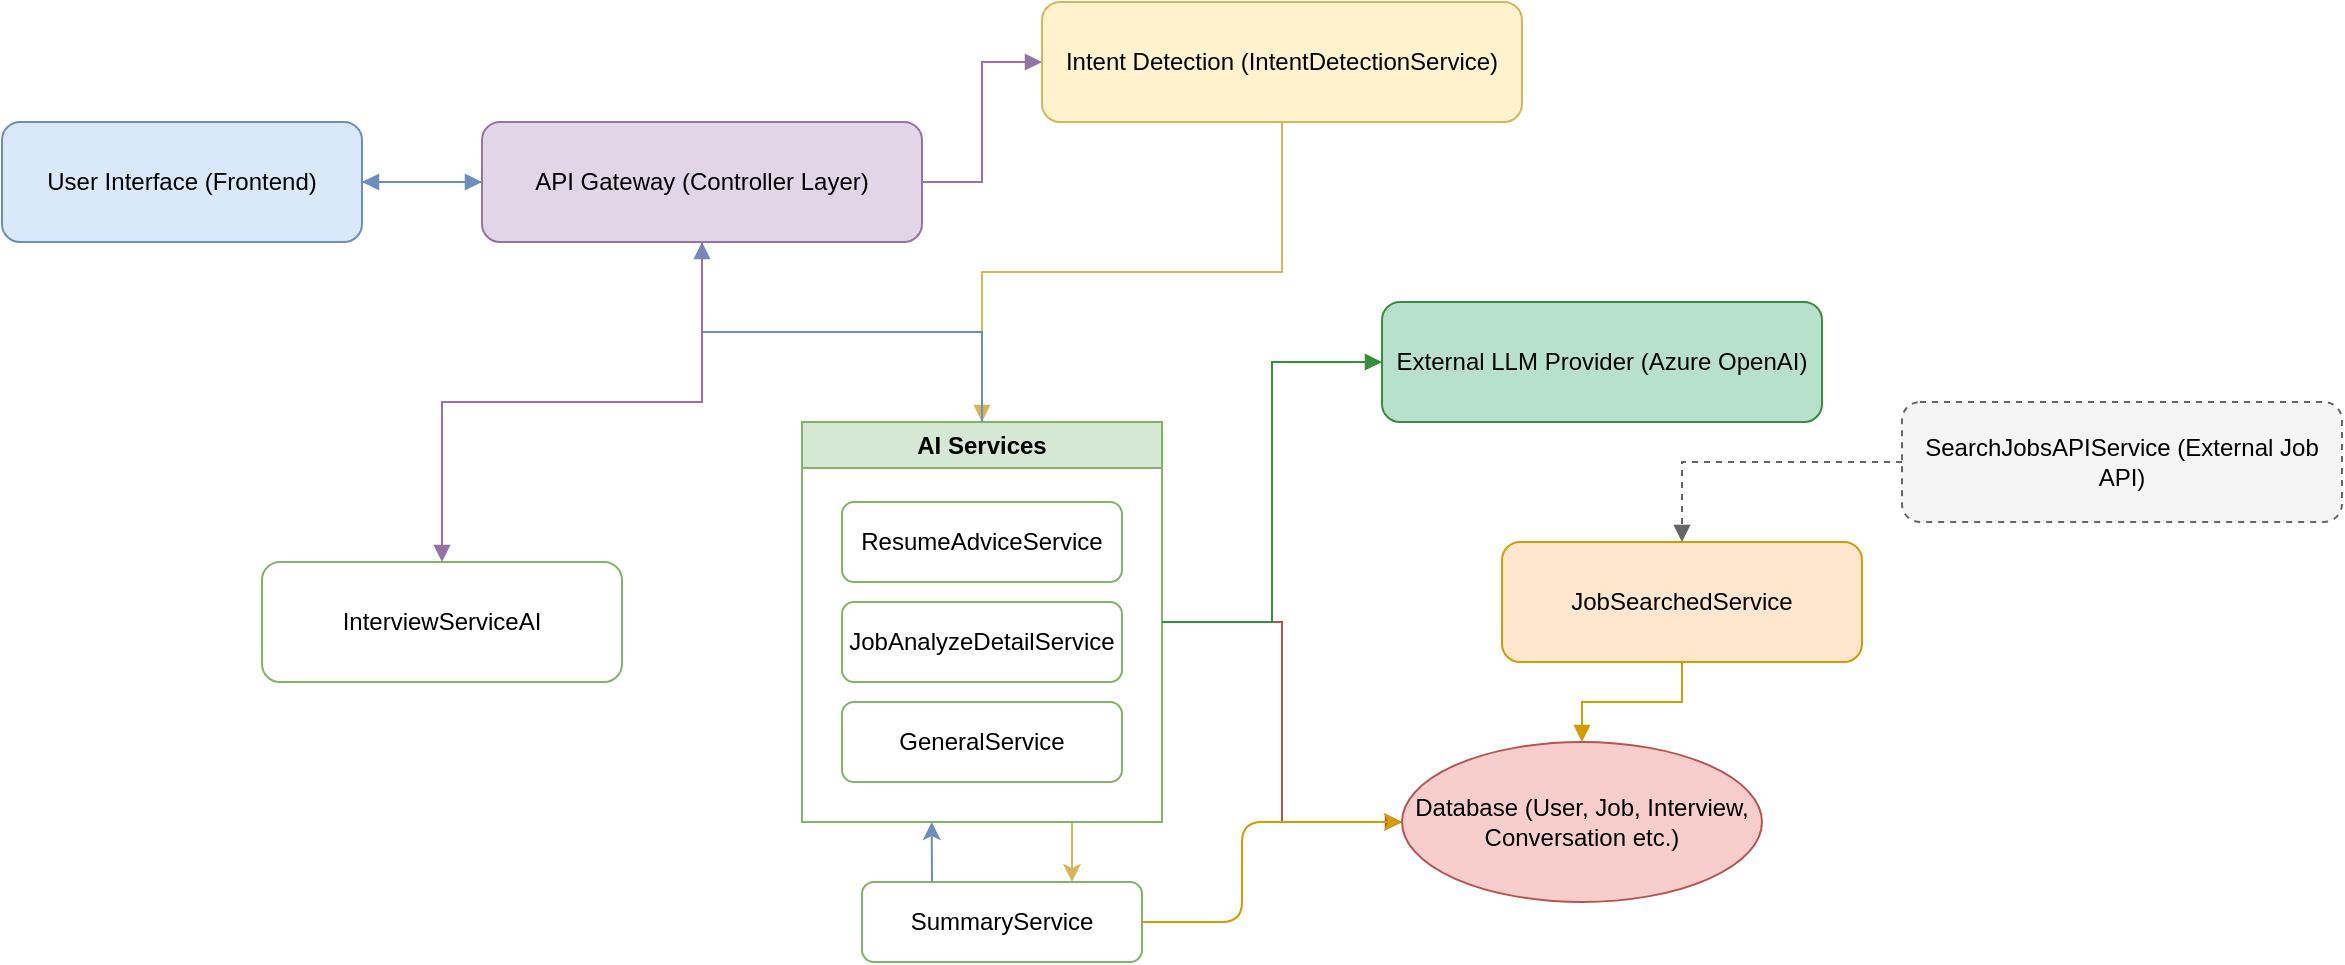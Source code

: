 <mxfile>
    <diagram name="AI Job Agent Architecture" id="AIJobAgentArch1">
        <mxGraphModel dx="1487" dy="651" grid="1" gridSize="10" guides="1" tooltips="1" connect="1" arrows="1" fold="1" page="1" pageScale="1" pageWidth="827" pageHeight="1169" math="0" shadow="0">
            <root>
                <mxCell id="0"/>
                <mxCell id="1" parent="0"/>
                <mxCell id="2" value="User Interface (Frontend)" style="rounded=1;whiteSpace=wrap;html=1;fillColor=#dae8fc;strokeColor=#6c8ebf;" parent="1" vertex="1">
                    <mxGeometry x="60" y="120" width="180" height="60" as="geometry"/>
                </mxCell>
                <mxCell id="3" value="API Gateway (Controller Layer)" style="rounded=1;whiteSpace=wrap;html=1;fillColor=#e1d5e7;strokeColor=#9673a6;" parent="1" vertex="1">
                    <mxGeometry x="300" y="120" width="220" height="60" as="geometry"/>
                </mxCell>
                <mxCell id="4" value="Intent Detection (IntentDetectionService)" style="rounded=1;whiteSpace=wrap;html=1;fillColor=#fff2cc;strokeColor=#d6b656;" parent="1" vertex="1">
                    <mxGeometry x="580" y="60" width="240" height="60" as="geometry"/>
                </mxCell>
                <mxCell id="30" style="edgeStyle=none;html=1;exitX=0.75;exitY=1;exitDx=0;exitDy=0;entryX=0.75;entryY=0;entryDx=0;entryDy=0;fillColor=#fff2cc;strokeColor=#d6b656;" edge="1" parent="1" source="5" target="25">
                    <mxGeometry relative="1" as="geometry"/>
                </mxCell>
                <mxCell id="5" value="AI Services" style="swimlane;whiteSpace=wrap;html=1;fillColor=#d5e8d4;strokeColor=#82b366;" parent="1" vertex="1">
                    <mxGeometry x="460" y="270" width="180" height="200" as="geometry"/>
                </mxCell>
                <mxCell id="6" value="ResumeAdviceService" style="rounded=1;whiteSpace=wrap;html=1;fillColor=#ffffff;strokeColor=#82b366;" parent="5" vertex="1">
                    <mxGeometry x="20" y="40" width="140" height="40" as="geometry"/>
                </mxCell>
                <mxCell id="7" value="JobAnalyzeDetailService" style="rounded=1;whiteSpace=wrap;html=1;fillColor=#ffffff;strokeColor=#82b366;" parent="5" vertex="1">
                    <mxGeometry x="20" y="90" width="140" height="40" as="geometry"/>
                </mxCell>
                <mxCell id="8" value="GeneralService" style="rounded=1;whiteSpace=wrap;html=1;fillColor=#ffffff;strokeColor=#82b366;" parent="5" vertex="1">
                    <mxGeometry x="20" y="140" width="140" height="40" as="geometry"/>
                </mxCell>
                <mxCell id="9" value="InterviewServiceAI" style="rounded=1;whiteSpace=wrap;html=1;fillColor=#ffffff;strokeColor=#82b366;" parent="1" vertex="1">
                    <mxGeometry x="190" y="340" width="180" height="60" as="geometry"/>
                </mxCell>
                <mxCell id="20" value="JobSearchedService" style="rounded=1;whiteSpace=wrap;html=1;fillColor=#ffe6cc;strokeColor=#d79b00;" parent="1" vertex="1">
                    <mxGeometry x="810" y="330" width="180" height="60" as="geometry"/>
                </mxCell>
                <mxCell id="21" value="SearchJobsAPIService (External Job API)" style="rounded=1;whiteSpace=wrap;html=1;fillColor=#f5f5f5;strokeColor=#666666;dashed=1;" parent="1" vertex="1">
                    <mxGeometry x="1010" y="260" width="220" height="60" as="geometry"/>
                </mxCell>
                <mxCell id="10" value="Database (User, Job, Interview, Conversation etc.)" style="ellipse;whiteSpace=wrap;html=1;fillColor=#f8cecc;strokeColor=#b85450;" parent="1" vertex="1">
                    <mxGeometry x="760" y="430" width="180" height="80" as="geometry"/>
                </mxCell>
                <mxCell id="11" value="External LLM Provider (Azure OpenAI)" style="rounded=1;whiteSpace=wrap;html=1;fillColor=#b7e1cd;strokeColor=#388e3c;" parent="1" vertex="1">
                    <mxGeometry x="750" y="210" width="220" height="60" as="geometry"/>
                </mxCell>
                <mxCell id="12" style="edgeStyle=orthogonalEdgeStyle;rounded=0;orthogonalLoop=1;jettySize=auto;html=1;endArrow=block;endFill=1;strokeColor=#6c8ebf;" parent="1" source="2" target="3" edge="1">
                    <mxGeometry relative="1" as="geometry"/>
                </mxCell>
                <mxCell id="13" style="edgeStyle=orthogonalEdgeStyle;rounded=0;orthogonalLoop=1;jettySize=auto;html=1;endArrow=block;endFill=1;strokeColor=#9673a6;" parent="1" source="3" target="4" edge="1">
                    <mxGeometry relative="1" as="geometry"/>
                </mxCell>
                <mxCell id="14" style="edgeStyle=orthogonalEdgeStyle;rounded=0;orthogonalLoop=1;jettySize=auto;html=1;endArrow=block;endFill=1;strokeColor=#d6b656;" parent="1" source="4" target="5" edge="1">
                    <mxGeometry relative="1" as="geometry"/>
                </mxCell>
                <mxCell id="15" style="edgeStyle=orthogonalEdgeStyle;rounded=0;orthogonalLoop=1;jettySize=auto;html=1;endArrow=block;endFill=1;strokeColor=#b85450;" parent="1" source="5" target="10" edge="1">
                    <mxGeometry relative="1" as="geometry"/>
                </mxCell>
                <mxCell id="16" style="edgeStyle=orthogonalEdgeStyle;rounded=0;orthogonalLoop=1;jettySize=auto;html=1;endArrow=block;endFill=1;strokeColor=#388e3c;" parent="1" source="5" target="11" edge="1">
                    <mxGeometry relative="1" as="geometry"/>
                </mxCell>
                <mxCell id="17" style="edgeStyle=orthogonalEdgeStyle;rounded=0;orthogonalLoop=1;jettySize=auto;html=1;endArrow=block;endFill=1;strokeColor=#6c8ebf;" parent="1" source="5" target="3" edge="1">
                    <mxGeometry relative="1" as="geometry"/>
                </mxCell>
                <mxCell id="18" style="edgeStyle=orthogonalEdgeStyle;rounded=0;orthogonalLoop=1;jettySize=auto;html=1;endArrow=block;endFill=1;strokeColor=#6c8ebf;dashed=1;" parent="1" source="3" target="2" edge="1">
                    <mxGeometry relative="1" as="geometry"/>
                </mxCell>
                <mxCell id="22" style="edgeStyle=orthogonalEdgeStyle;rounded=0;orthogonalLoop=1;jettySize=auto;html=1;endArrow=block;endFill=1;strokeColor=#9673a6;" parent="1" source="3" target="9" edge="1">
                    <mxGeometry relative="1" as="geometry"/>
                </mxCell>
                <mxCell id="23" style="edgeStyle=orthogonalEdgeStyle;rounded=0;orthogonalLoop=1;jettySize=auto;html=1;endArrow=block;endFill=1;strokeColor=#d79b00;" parent="1" source="20" target="10" edge="1">
                    <mxGeometry relative="1" as="geometry"/>
                </mxCell>
                <mxCell id="24" style="edgeStyle=orthogonalEdgeStyle;rounded=0;orthogonalLoop=1;jettySize=auto;html=1;endArrow=block;endFill=1;strokeColor=#666666;dashed=1;" parent="1" source="21" target="20" edge="1">
                    <mxGeometry relative="1" as="geometry"/>
                </mxCell>
                <mxCell id="28" style="edgeStyle=none;html=1;exitX=1;exitY=0.5;exitDx=0;exitDy=0;fillColor=#ffe6cc;strokeColor=#d79b00;" edge="1" parent="1" source="25" target="10">
                    <mxGeometry relative="1" as="geometry">
                        <Array as="points">
                            <mxPoint x="680" y="520"/>
                            <mxPoint x="680" y="470"/>
                        </Array>
                    </mxGeometry>
                </mxCell>
                <mxCell id="31" style="edgeStyle=none;html=1;exitX=0.25;exitY=0;exitDx=0;exitDy=0;fillColor=#dae8fc;strokeColor=#6c8ebf;" edge="1" parent="1" source="25">
                    <mxGeometry relative="1" as="geometry">
                        <mxPoint x="524.857" y="470" as="targetPoint"/>
                    </mxGeometry>
                </mxCell>
                <mxCell id="25" value="SummaryService" style="rounded=1;whiteSpace=wrap;html=1;fillColor=#ffffff;strokeColor=#82b366;" vertex="1" parent="1">
                    <mxGeometry x="490" y="500" width="140" height="40" as="geometry"/>
                </mxCell>
            </root>
        </mxGraphModel>
    </diagram>
</mxfile>